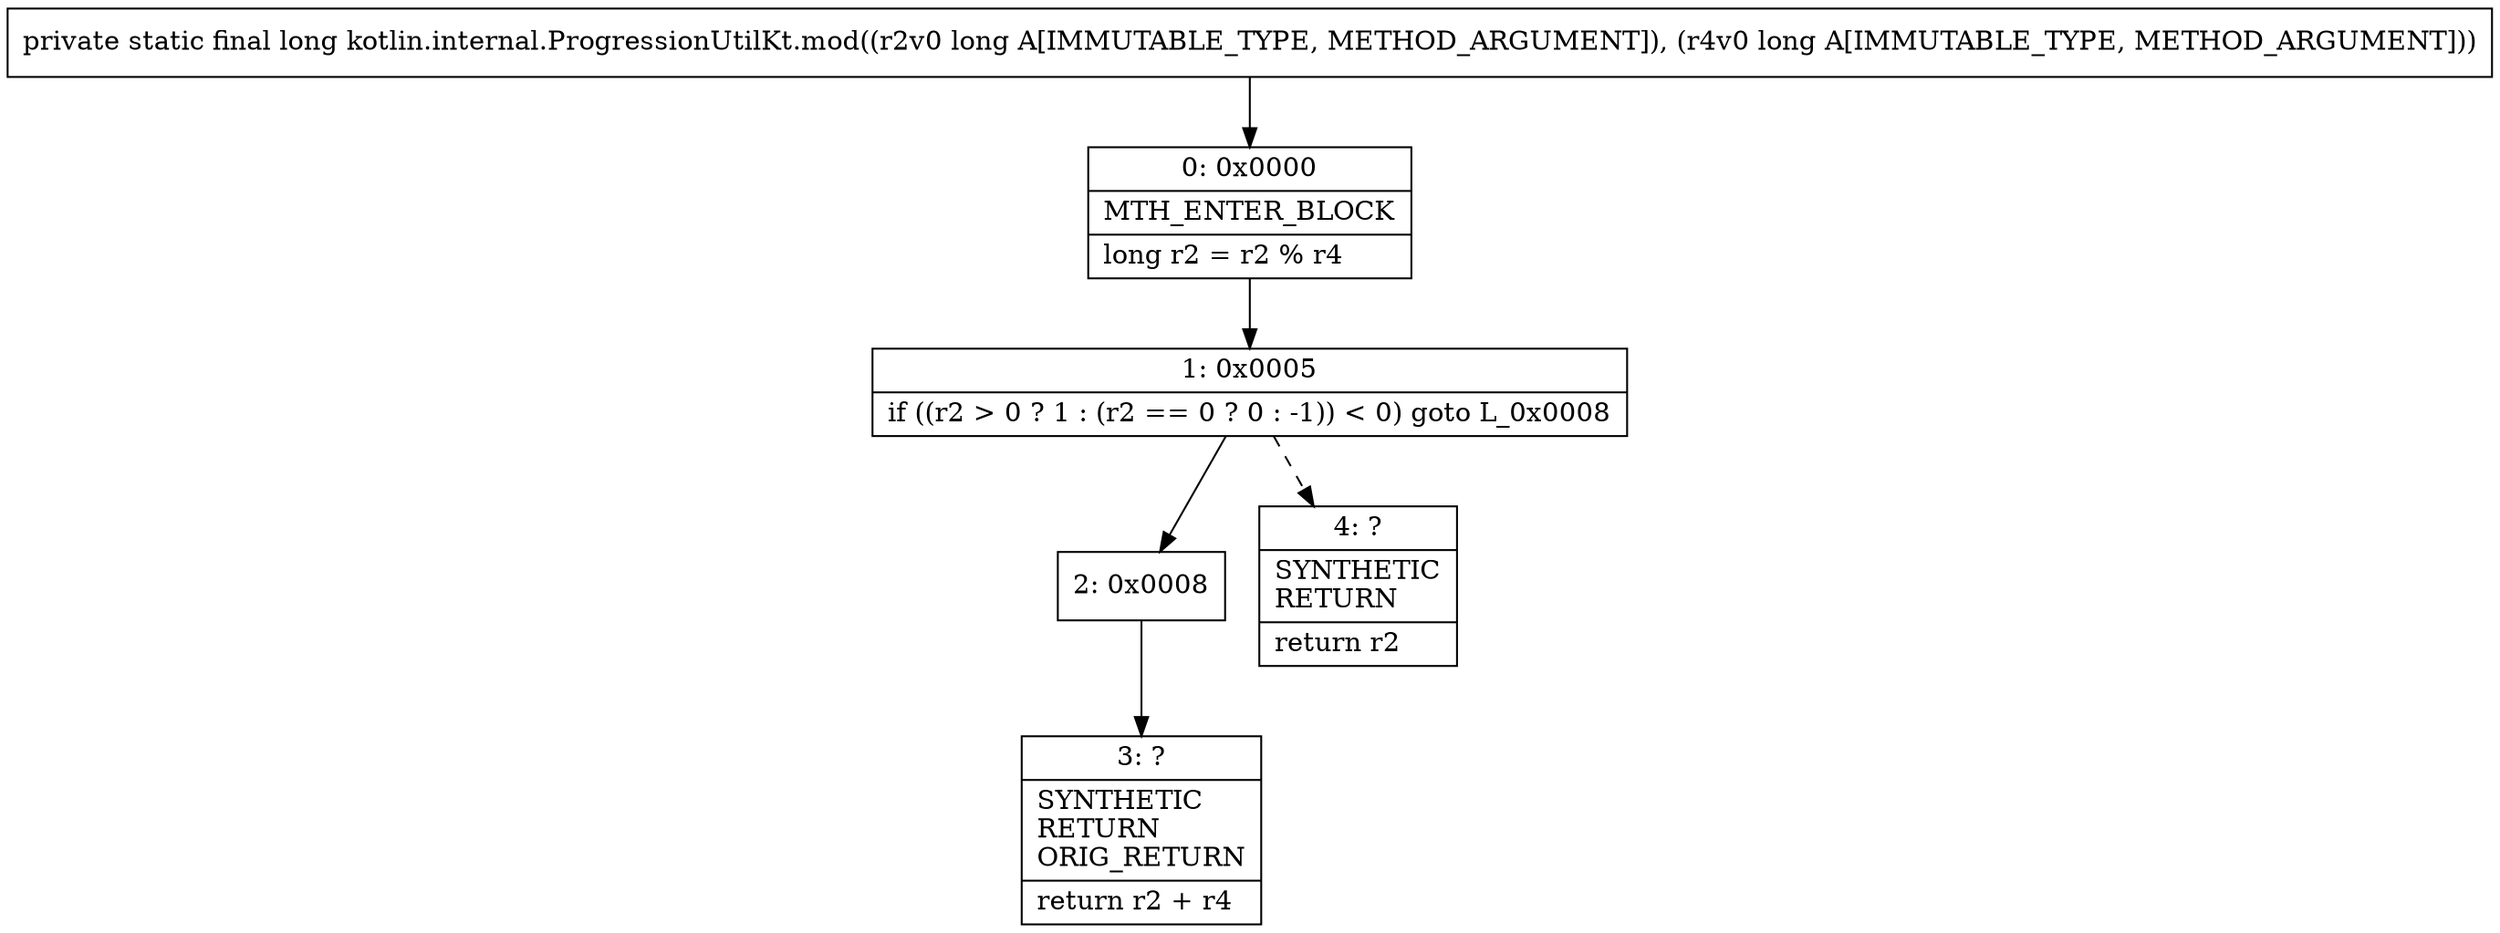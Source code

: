 digraph "CFG forkotlin.internal.ProgressionUtilKt.mod(JJ)J" {
Node_0 [shape=record,label="{0\:\ 0x0000|MTH_ENTER_BLOCK\l|long r2 = r2 % r4\l}"];
Node_1 [shape=record,label="{1\:\ 0x0005|if ((r2 \> 0 ? 1 : (r2 == 0 ? 0 : \-1)) \< 0) goto L_0x0008\l}"];
Node_2 [shape=record,label="{2\:\ 0x0008}"];
Node_3 [shape=record,label="{3\:\ ?|SYNTHETIC\lRETURN\lORIG_RETURN\l|return r2 + r4\l}"];
Node_4 [shape=record,label="{4\:\ ?|SYNTHETIC\lRETURN\l|return r2\l}"];
MethodNode[shape=record,label="{private static final long kotlin.internal.ProgressionUtilKt.mod((r2v0 long A[IMMUTABLE_TYPE, METHOD_ARGUMENT]), (r4v0 long A[IMMUTABLE_TYPE, METHOD_ARGUMENT])) }"];
MethodNode -> Node_0;
Node_0 -> Node_1;
Node_1 -> Node_2;
Node_1 -> Node_4[style=dashed];
Node_2 -> Node_3;
}

